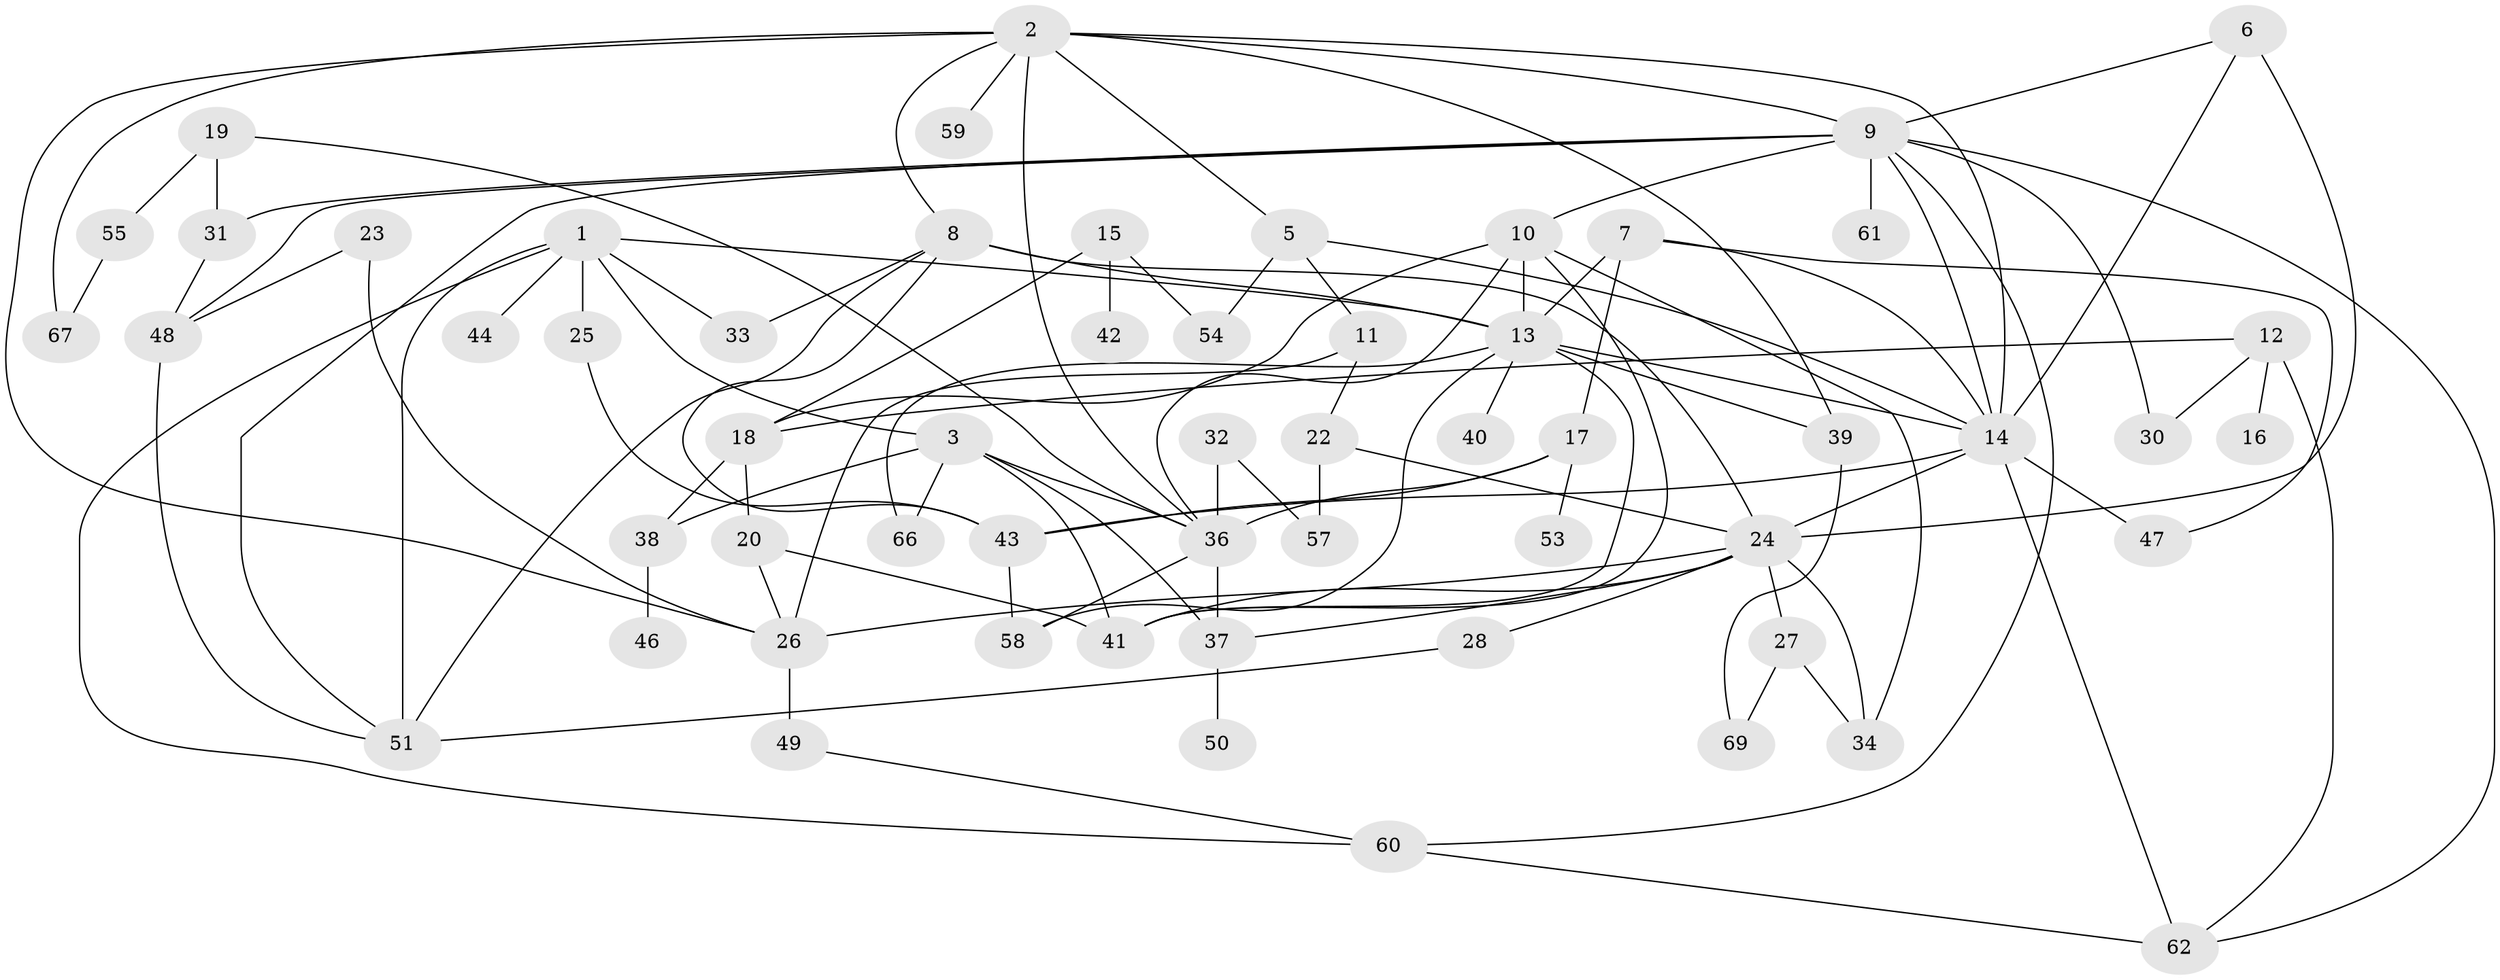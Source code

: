// original degree distribution, {3: 0.16666666666666666, 8: 0.007246376811594203, 2: 0.2753623188405797, 0: 0.07246376811594203, 4: 0.15942028985507245, 1: 0.1956521739130435, 5: 0.09420289855072464, 7: 0.014492753623188406, 9: 0.007246376811594203, 6: 0.007246376811594203}
// Generated by graph-tools (version 1.1) at 2025/33/03/09/25 02:33:27]
// undirected, 58 vertices, 107 edges
graph export_dot {
graph [start="1"]
  node [color=gray90,style=filled];
  1;
  2;
  3;
  5;
  6;
  7;
  8;
  9;
  10;
  11;
  12;
  13;
  14;
  15;
  16;
  17;
  18;
  19;
  20;
  22;
  23;
  24;
  25;
  26;
  27;
  28;
  30;
  31;
  32;
  33;
  34;
  36;
  37;
  38;
  39;
  40;
  41;
  42;
  43;
  44;
  46;
  47;
  48;
  49;
  50;
  51;
  53;
  54;
  55;
  57;
  58;
  59;
  60;
  61;
  62;
  66;
  67;
  69;
  1 -- 3 [weight=1.0];
  1 -- 13 [weight=1.0];
  1 -- 25 [weight=1.0];
  1 -- 33 [weight=1.0];
  1 -- 44 [weight=1.0];
  1 -- 51 [weight=1.0];
  1 -- 60 [weight=1.0];
  2 -- 5 [weight=1.0];
  2 -- 8 [weight=1.0];
  2 -- 9 [weight=1.0];
  2 -- 14 [weight=1.0];
  2 -- 26 [weight=1.0];
  2 -- 36 [weight=1.0];
  2 -- 39 [weight=1.0];
  2 -- 59 [weight=1.0];
  2 -- 67 [weight=1.0];
  3 -- 36 [weight=1.0];
  3 -- 37 [weight=1.0];
  3 -- 38 [weight=1.0];
  3 -- 41 [weight=1.0];
  3 -- 66 [weight=1.0];
  5 -- 11 [weight=1.0];
  5 -- 14 [weight=1.0];
  5 -- 54 [weight=1.0];
  6 -- 9 [weight=1.0];
  6 -- 14 [weight=1.0];
  6 -- 24 [weight=1.0];
  7 -- 13 [weight=1.0];
  7 -- 14 [weight=1.0];
  7 -- 17 [weight=2.0];
  7 -- 47 [weight=1.0];
  8 -- 13 [weight=1.0];
  8 -- 24 [weight=1.0];
  8 -- 33 [weight=1.0];
  8 -- 43 [weight=1.0];
  8 -- 51 [weight=1.0];
  9 -- 10 [weight=1.0];
  9 -- 14 [weight=1.0];
  9 -- 30 [weight=1.0];
  9 -- 31 [weight=1.0];
  9 -- 48 [weight=1.0];
  9 -- 51 [weight=1.0];
  9 -- 60 [weight=1.0];
  9 -- 61 [weight=1.0];
  9 -- 62 [weight=1.0];
  10 -- 13 [weight=3.0];
  10 -- 18 [weight=1.0];
  10 -- 34 [weight=1.0];
  10 -- 36 [weight=1.0];
  10 -- 41 [weight=1.0];
  11 -- 22 [weight=1.0];
  11 -- 26 [weight=1.0];
  12 -- 16 [weight=1.0];
  12 -- 18 [weight=1.0];
  12 -- 30 [weight=1.0];
  12 -- 62 [weight=1.0];
  13 -- 14 [weight=1.0];
  13 -- 39 [weight=1.0];
  13 -- 40 [weight=3.0];
  13 -- 41 [weight=1.0];
  13 -- 58 [weight=1.0];
  13 -- 66 [weight=1.0];
  14 -- 24 [weight=1.0];
  14 -- 43 [weight=2.0];
  14 -- 47 [weight=2.0];
  14 -- 62 [weight=1.0];
  15 -- 18 [weight=1.0];
  15 -- 42 [weight=1.0];
  15 -- 54 [weight=1.0];
  17 -- 36 [weight=1.0];
  17 -- 43 [weight=1.0];
  17 -- 53 [weight=1.0];
  18 -- 20 [weight=1.0];
  18 -- 38 [weight=1.0];
  19 -- 31 [weight=2.0];
  19 -- 36 [weight=1.0];
  19 -- 55 [weight=1.0];
  20 -- 26 [weight=1.0];
  20 -- 41 [weight=1.0];
  22 -- 24 [weight=2.0];
  22 -- 57 [weight=1.0];
  23 -- 26 [weight=1.0];
  23 -- 48 [weight=1.0];
  24 -- 26 [weight=1.0];
  24 -- 27 [weight=1.0];
  24 -- 28 [weight=1.0];
  24 -- 34 [weight=1.0];
  24 -- 37 [weight=1.0];
  24 -- 41 [weight=1.0];
  25 -- 43 [weight=1.0];
  26 -- 49 [weight=2.0];
  27 -- 34 [weight=1.0];
  27 -- 69 [weight=1.0];
  28 -- 51 [weight=1.0];
  31 -- 48 [weight=1.0];
  32 -- 36 [weight=1.0];
  32 -- 57 [weight=1.0];
  36 -- 37 [weight=3.0];
  36 -- 58 [weight=1.0];
  37 -- 50 [weight=1.0];
  38 -- 46 [weight=1.0];
  39 -- 69 [weight=1.0];
  43 -- 58 [weight=1.0];
  48 -- 51 [weight=1.0];
  49 -- 60 [weight=1.0];
  55 -- 67 [weight=1.0];
  60 -- 62 [weight=1.0];
}
